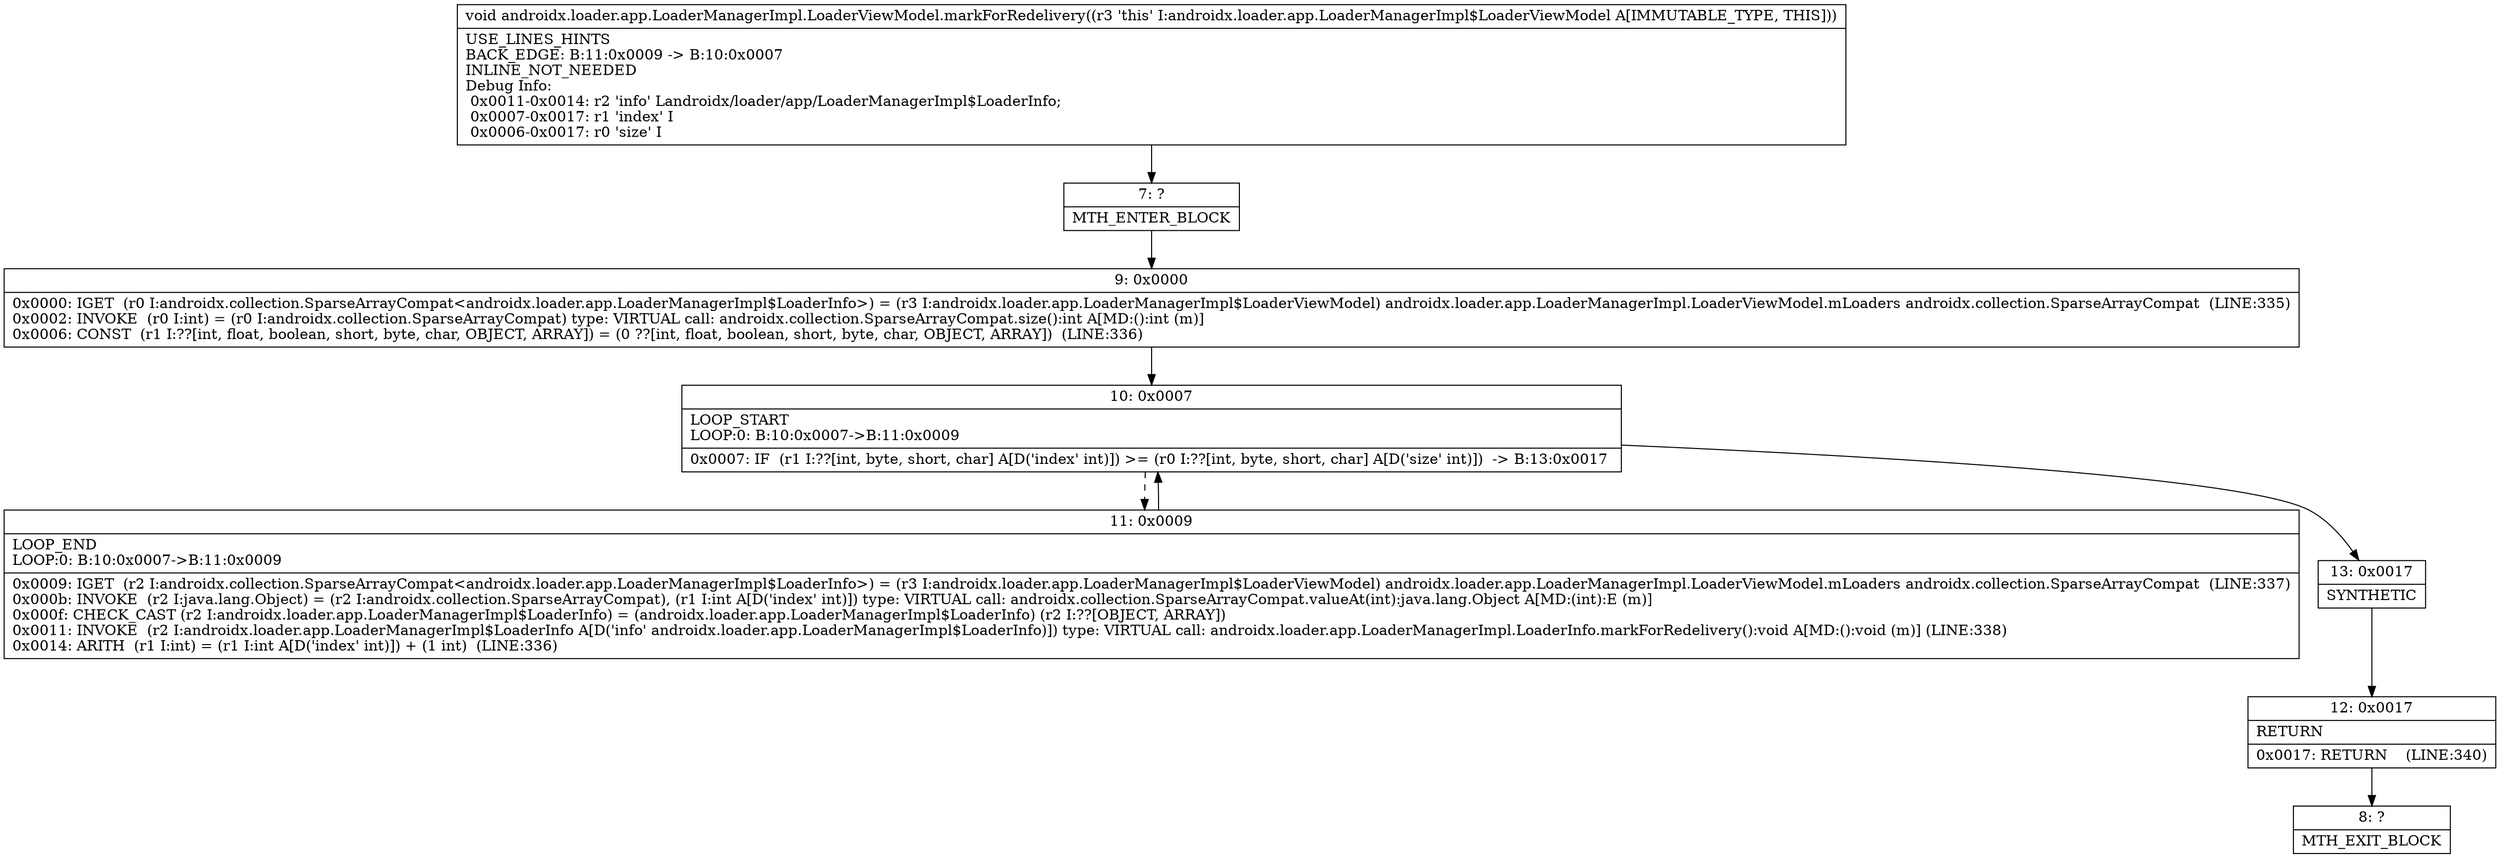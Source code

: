 digraph "CFG forandroidx.loader.app.LoaderManagerImpl.LoaderViewModel.markForRedelivery()V" {
Node_7 [shape=record,label="{7\:\ ?|MTH_ENTER_BLOCK\l}"];
Node_9 [shape=record,label="{9\:\ 0x0000|0x0000: IGET  (r0 I:androidx.collection.SparseArrayCompat\<androidx.loader.app.LoaderManagerImpl$LoaderInfo\>) = (r3 I:androidx.loader.app.LoaderManagerImpl$LoaderViewModel) androidx.loader.app.LoaderManagerImpl.LoaderViewModel.mLoaders androidx.collection.SparseArrayCompat  (LINE:335)\l0x0002: INVOKE  (r0 I:int) = (r0 I:androidx.collection.SparseArrayCompat) type: VIRTUAL call: androidx.collection.SparseArrayCompat.size():int A[MD:():int (m)]\l0x0006: CONST  (r1 I:??[int, float, boolean, short, byte, char, OBJECT, ARRAY]) = (0 ??[int, float, boolean, short, byte, char, OBJECT, ARRAY])  (LINE:336)\l}"];
Node_10 [shape=record,label="{10\:\ 0x0007|LOOP_START\lLOOP:0: B:10:0x0007\-\>B:11:0x0009\l|0x0007: IF  (r1 I:??[int, byte, short, char] A[D('index' int)]) \>= (r0 I:??[int, byte, short, char] A[D('size' int)])  \-\> B:13:0x0017 \l}"];
Node_11 [shape=record,label="{11\:\ 0x0009|LOOP_END\lLOOP:0: B:10:0x0007\-\>B:11:0x0009\l|0x0009: IGET  (r2 I:androidx.collection.SparseArrayCompat\<androidx.loader.app.LoaderManagerImpl$LoaderInfo\>) = (r3 I:androidx.loader.app.LoaderManagerImpl$LoaderViewModel) androidx.loader.app.LoaderManagerImpl.LoaderViewModel.mLoaders androidx.collection.SparseArrayCompat  (LINE:337)\l0x000b: INVOKE  (r2 I:java.lang.Object) = (r2 I:androidx.collection.SparseArrayCompat), (r1 I:int A[D('index' int)]) type: VIRTUAL call: androidx.collection.SparseArrayCompat.valueAt(int):java.lang.Object A[MD:(int):E (m)]\l0x000f: CHECK_CAST (r2 I:androidx.loader.app.LoaderManagerImpl$LoaderInfo) = (androidx.loader.app.LoaderManagerImpl$LoaderInfo) (r2 I:??[OBJECT, ARRAY]) \l0x0011: INVOKE  (r2 I:androidx.loader.app.LoaderManagerImpl$LoaderInfo A[D('info' androidx.loader.app.LoaderManagerImpl$LoaderInfo)]) type: VIRTUAL call: androidx.loader.app.LoaderManagerImpl.LoaderInfo.markForRedelivery():void A[MD:():void (m)] (LINE:338)\l0x0014: ARITH  (r1 I:int) = (r1 I:int A[D('index' int)]) + (1 int)  (LINE:336)\l}"];
Node_13 [shape=record,label="{13\:\ 0x0017|SYNTHETIC\l}"];
Node_12 [shape=record,label="{12\:\ 0x0017|RETURN\l|0x0017: RETURN    (LINE:340)\l}"];
Node_8 [shape=record,label="{8\:\ ?|MTH_EXIT_BLOCK\l}"];
MethodNode[shape=record,label="{void androidx.loader.app.LoaderManagerImpl.LoaderViewModel.markForRedelivery((r3 'this' I:androidx.loader.app.LoaderManagerImpl$LoaderViewModel A[IMMUTABLE_TYPE, THIS]))  | USE_LINES_HINTS\lBACK_EDGE: B:11:0x0009 \-\> B:10:0x0007\lINLINE_NOT_NEEDED\lDebug Info:\l  0x0011\-0x0014: r2 'info' Landroidx\/loader\/app\/LoaderManagerImpl$LoaderInfo;\l  0x0007\-0x0017: r1 'index' I\l  0x0006\-0x0017: r0 'size' I\l}"];
MethodNode -> Node_7;Node_7 -> Node_9;
Node_9 -> Node_10;
Node_10 -> Node_11[style=dashed];
Node_10 -> Node_13;
Node_11 -> Node_10;
Node_13 -> Node_12;
Node_12 -> Node_8;
}

